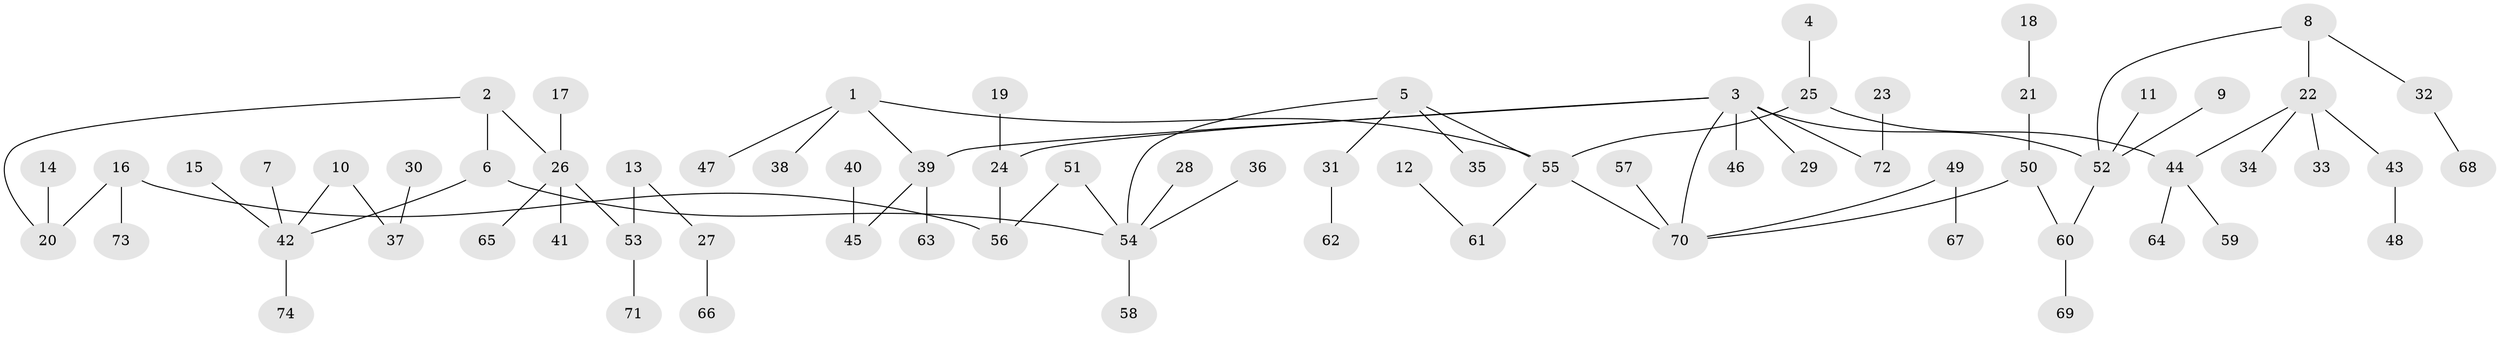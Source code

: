 // original degree distribution, {7: 0.013605442176870748, 6: 0.013605442176870748, 4: 0.07482993197278912, 3: 0.14965986394557823, 2: 0.272108843537415, 5: 0.027210884353741496, 1: 0.4489795918367347}
// Generated by graph-tools (version 1.1) at 2025/49/03/09/25 03:49:23]
// undirected, 74 vertices, 78 edges
graph export_dot {
graph [start="1"]
  node [color=gray90,style=filled];
  1;
  2;
  3;
  4;
  5;
  6;
  7;
  8;
  9;
  10;
  11;
  12;
  13;
  14;
  15;
  16;
  17;
  18;
  19;
  20;
  21;
  22;
  23;
  24;
  25;
  26;
  27;
  28;
  29;
  30;
  31;
  32;
  33;
  34;
  35;
  36;
  37;
  38;
  39;
  40;
  41;
  42;
  43;
  44;
  45;
  46;
  47;
  48;
  49;
  50;
  51;
  52;
  53;
  54;
  55;
  56;
  57;
  58;
  59;
  60;
  61;
  62;
  63;
  64;
  65;
  66;
  67;
  68;
  69;
  70;
  71;
  72;
  73;
  74;
  1 -- 38 [weight=1.0];
  1 -- 39 [weight=1.0];
  1 -- 47 [weight=1.0];
  1 -- 55 [weight=1.0];
  2 -- 6 [weight=1.0];
  2 -- 20 [weight=1.0];
  2 -- 26 [weight=1.0];
  3 -- 24 [weight=1.0];
  3 -- 29 [weight=1.0];
  3 -- 39 [weight=1.0];
  3 -- 46 [weight=1.0];
  3 -- 52 [weight=1.0];
  3 -- 70 [weight=1.0];
  3 -- 72 [weight=1.0];
  4 -- 25 [weight=1.0];
  5 -- 31 [weight=1.0];
  5 -- 35 [weight=1.0];
  5 -- 54 [weight=1.0];
  5 -- 55 [weight=1.0];
  6 -- 42 [weight=1.0];
  6 -- 54 [weight=1.0];
  7 -- 42 [weight=1.0];
  8 -- 22 [weight=1.0];
  8 -- 32 [weight=1.0];
  8 -- 52 [weight=1.0];
  9 -- 52 [weight=1.0];
  10 -- 37 [weight=1.0];
  10 -- 42 [weight=1.0];
  11 -- 52 [weight=1.0];
  12 -- 61 [weight=1.0];
  13 -- 27 [weight=1.0];
  13 -- 53 [weight=1.0];
  14 -- 20 [weight=1.0];
  15 -- 42 [weight=1.0];
  16 -- 20 [weight=1.0];
  16 -- 56 [weight=1.0];
  16 -- 73 [weight=1.0];
  17 -- 26 [weight=1.0];
  18 -- 21 [weight=1.0];
  19 -- 24 [weight=1.0];
  21 -- 50 [weight=1.0];
  22 -- 33 [weight=1.0];
  22 -- 34 [weight=1.0];
  22 -- 43 [weight=1.0];
  22 -- 44 [weight=1.0];
  23 -- 72 [weight=1.0];
  24 -- 56 [weight=1.0];
  25 -- 44 [weight=1.0];
  25 -- 55 [weight=1.0];
  26 -- 41 [weight=1.0];
  26 -- 53 [weight=1.0];
  26 -- 65 [weight=1.0];
  27 -- 66 [weight=1.0];
  28 -- 54 [weight=1.0];
  30 -- 37 [weight=1.0];
  31 -- 62 [weight=1.0];
  32 -- 68 [weight=1.0];
  36 -- 54 [weight=1.0];
  39 -- 45 [weight=1.0];
  39 -- 63 [weight=1.0];
  40 -- 45 [weight=1.0];
  42 -- 74 [weight=1.0];
  43 -- 48 [weight=1.0];
  44 -- 59 [weight=1.0];
  44 -- 64 [weight=1.0];
  49 -- 67 [weight=1.0];
  49 -- 70 [weight=1.0];
  50 -- 60 [weight=1.0];
  50 -- 70 [weight=1.0];
  51 -- 54 [weight=1.0];
  51 -- 56 [weight=1.0];
  52 -- 60 [weight=1.0];
  53 -- 71 [weight=1.0];
  54 -- 58 [weight=1.0];
  55 -- 61 [weight=1.0];
  55 -- 70 [weight=1.0];
  57 -- 70 [weight=1.0];
  60 -- 69 [weight=1.0];
}
